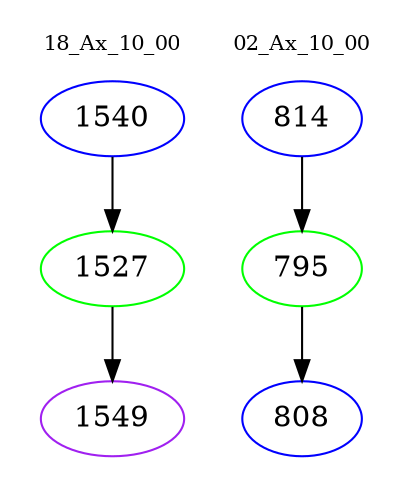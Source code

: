 digraph{
subgraph cluster_0 {
color = white
label = "18_Ax_10_00";
fontsize=10;
T0_1540 [label="1540", color="blue"]
T0_1540 -> T0_1527 [color="black"]
T0_1527 [label="1527", color="green"]
T0_1527 -> T0_1549 [color="black"]
T0_1549 [label="1549", color="purple"]
}
subgraph cluster_1 {
color = white
label = "02_Ax_10_00";
fontsize=10;
T1_814 [label="814", color="blue"]
T1_814 -> T1_795 [color="black"]
T1_795 [label="795", color="green"]
T1_795 -> T1_808 [color="black"]
T1_808 [label="808", color="blue"]
}
}
